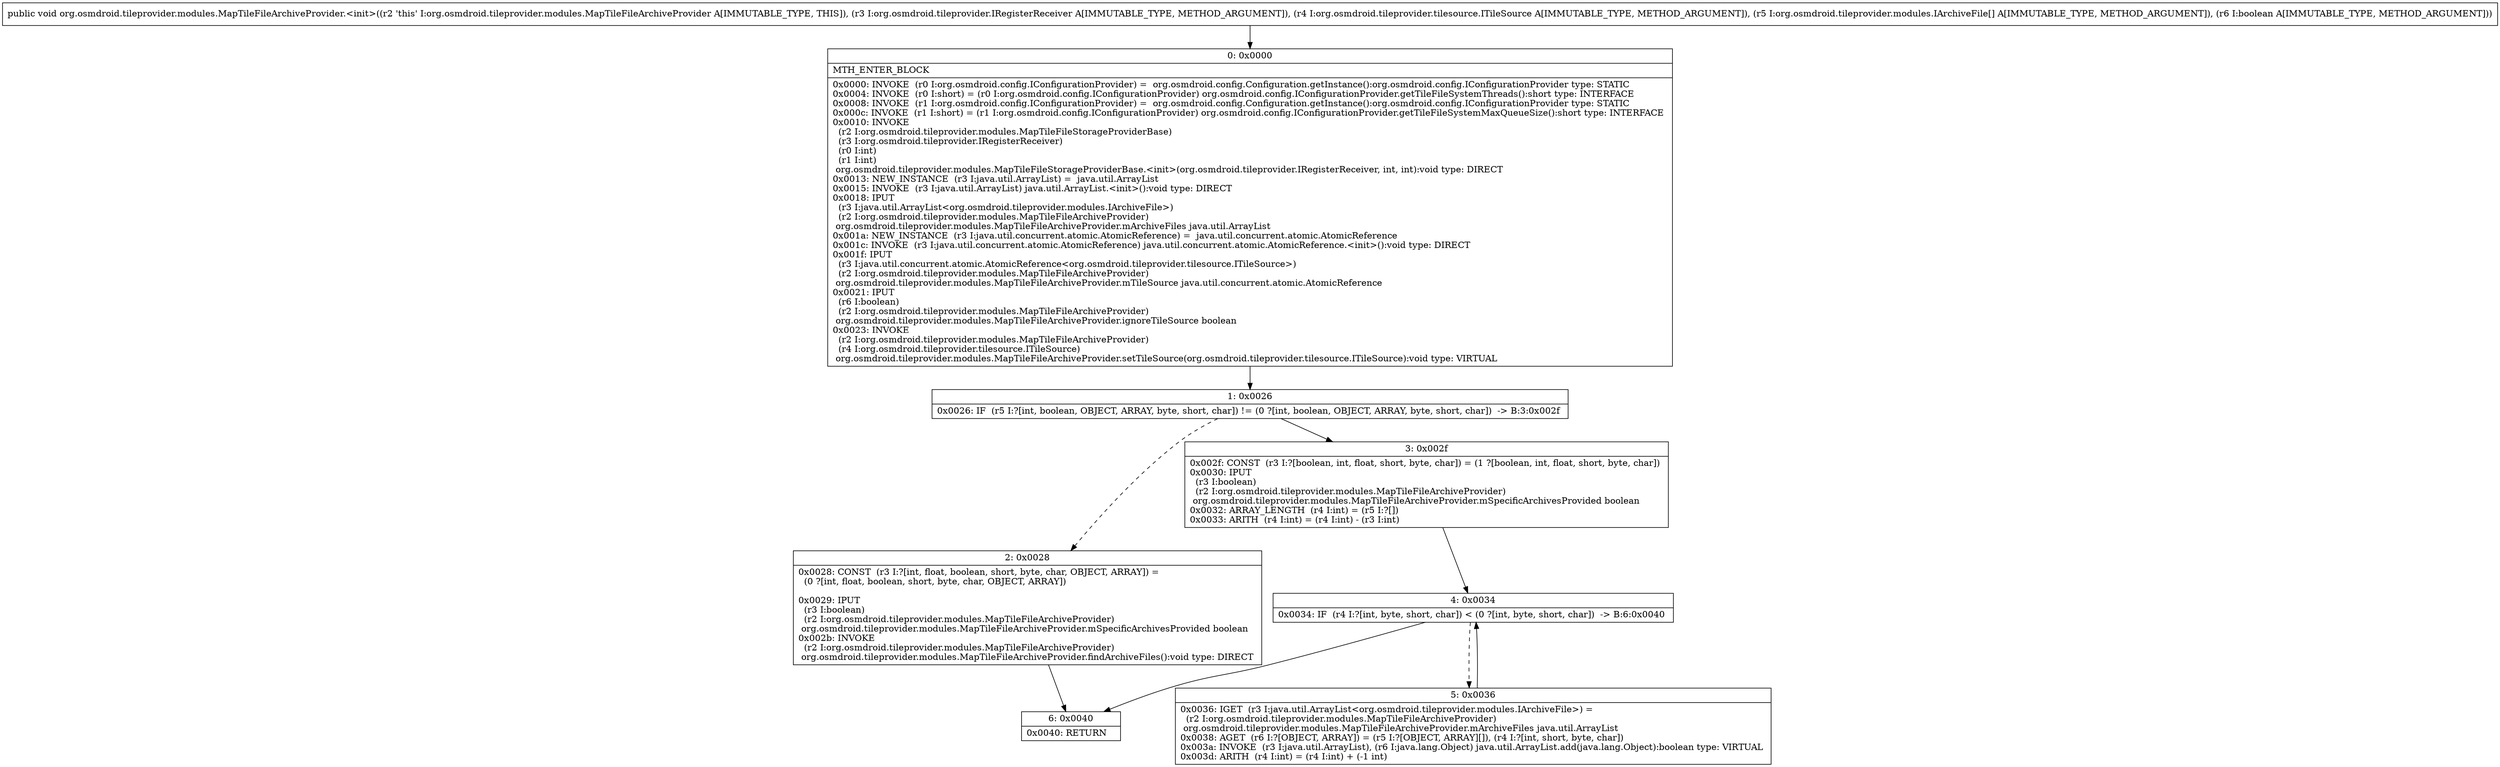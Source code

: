digraph "CFG fororg.osmdroid.tileprovider.modules.MapTileFileArchiveProvider.\<init\>(Lorg\/osmdroid\/tileprovider\/IRegisterReceiver;Lorg\/osmdroid\/tileprovider\/tilesource\/ITileSource;[Lorg\/osmdroid\/tileprovider\/modules\/IArchiveFile;Z)V" {
Node_0 [shape=record,label="{0\:\ 0x0000|MTH_ENTER_BLOCK\l|0x0000: INVOKE  (r0 I:org.osmdroid.config.IConfigurationProvider) =  org.osmdroid.config.Configuration.getInstance():org.osmdroid.config.IConfigurationProvider type: STATIC \l0x0004: INVOKE  (r0 I:short) = (r0 I:org.osmdroid.config.IConfigurationProvider) org.osmdroid.config.IConfigurationProvider.getTileFileSystemThreads():short type: INTERFACE \l0x0008: INVOKE  (r1 I:org.osmdroid.config.IConfigurationProvider) =  org.osmdroid.config.Configuration.getInstance():org.osmdroid.config.IConfigurationProvider type: STATIC \l0x000c: INVOKE  (r1 I:short) = (r1 I:org.osmdroid.config.IConfigurationProvider) org.osmdroid.config.IConfigurationProvider.getTileFileSystemMaxQueueSize():short type: INTERFACE \l0x0010: INVOKE  \l  (r2 I:org.osmdroid.tileprovider.modules.MapTileFileStorageProviderBase)\l  (r3 I:org.osmdroid.tileprovider.IRegisterReceiver)\l  (r0 I:int)\l  (r1 I:int)\l org.osmdroid.tileprovider.modules.MapTileFileStorageProviderBase.\<init\>(org.osmdroid.tileprovider.IRegisterReceiver, int, int):void type: DIRECT \l0x0013: NEW_INSTANCE  (r3 I:java.util.ArrayList) =  java.util.ArrayList \l0x0015: INVOKE  (r3 I:java.util.ArrayList) java.util.ArrayList.\<init\>():void type: DIRECT \l0x0018: IPUT  \l  (r3 I:java.util.ArrayList\<org.osmdroid.tileprovider.modules.IArchiveFile\>)\l  (r2 I:org.osmdroid.tileprovider.modules.MapTileFileArchiveProvider)\l org.osmdroid.tileprovider.modules.MapTileFileArchiveProvider.mArchiveFiles java.util.ArrayList \l0x001a: NEW_INSTANCE  (r3 I:java.util.concurrent.atomic.AtomicReference) =  java.util.concurrent.atomic.AtomicReference \l0x001c: INVOKE  (r3 I:java.util.concurrent.atomic.AtomicReference) java.util.concurrent.atomic.AtomicReference.\<init\>():void type: DIRECT \l0x001f: IPUT  \l  (r3 I:java.util.concurrent.atomic.AtomicReference\<org.osmdroid.tileprovider.tilesource.ITileSource\>)\l  (r2 I:org.osmdroid.tileprovider.modules.MapTileFileArchiveProvider)\l org.osmdroid.tileprovider.modules.MapTileFileArchiveProvider.mTileSource java.util.concurrent.atomic.AtomicReference \l0x0021: IPUT  \l  (r6 I:boolean)\l  (r2 I:org.osmdroid.tileprovider.modules.MapTileFileArchiveProvider)\l org.osmdroid.tileprovider.modules.MapTileFileArchiveProvider.ignoreTileSource boolean \l0x0023: INVOKE  \l  (r2 I:org.osmdroid.tileprovider.modules.MapTileFileArchiveProvider)\l  (r4 I:org.osmdroid.tileprovider.tilesource.ITileSource)\l org.osmdroid.tileprovider.modules.MapTileFileArchiveProvider.setTileSource(org.osmdroid.tileprovider.tilesource.ITileSource):void type: VIRTUAL \l}"];
Node_1 [shape=record,label="{1\:\ 0x0026|0x0026: IF  (r5 I:?[int, boolean, OBJECT, ARRAY, byte, short, char]) != (0 ?[int, boolean, OBJECT, ARRAY, byte, short, char])  \-\> B:3:0x002f \l}"];
Node_2 [shape=record,label="{2\:\ 0x0028|0x0028: CONST  (r3 I:?[int, float, boolean, short, byte, char, OBJECT, ARRAY]) = \l  (0 ?[int, float, boolean, short, byte, char, OBJECT, ARRAY])\l \l0x0029: IPUT  \l  (r3 I:boolean)\l  (r2 I:org.osmdroid.tileprovider.modules.MapTileFileArchiveProvider)\l org.osmdroid.tileprovider.modules.MapTileFileArchiveProvider.mSpecificArchivesProvided boolean \l0x002b: INVOKE  \l  (r2 I:org.osmdroid.tileprovider.modules.MapTileFileArchiveProvider)\l org.osmdroid.tileprovider.modules.MapTileFileArchiveProvider.findArchiveFiles():void type: DIRECT \l}"];
Node_3 [shape=record,label="{3\:\ 0x002f|0x002f: CONST  (r3 I:?[boolean, int, float, short, byte, char]) = (1 ?[boolean, int, float, short, byte, char]) \l0x0030: IPUT  \l  (r3 I:boolean)\l  (r2 I:org.osmdroid.tileprovider.modules.MapTileFileArchiveProvider)\l org.osmdroid.tileprovider.modules.MapTileFileArchiveProvider.mSpecificArchivesProvided boolean \l0x0032: ARRAY_LENGTH  (r4 I:int) = (r5 I:?[]) \l0x0033: ARITH  (r4 I:int) = (r4 I:int) \- (r3 I:int) \l}"];
Node_4 [shape=record,label="{4\:\ 0x0034|0x0034: IF  (r4 I:?[int, byte, short, char]) \< (0 ?[int, byte, short, char])  \-\> B:6:0x0040 \l}"];
Node_5 [shape=record,label="{5\:\ 0x0036|0x0036: IGET  (r3 I:java.util.ArrayList\<org.osmdroid.tileprovider.modules.IArchiveFile\>) = \l  (r2 I:org.osmdroid.tileprovider.modules.MapTileFileArchiveProvider)\l org.osmdroid.tileprovider.modules.MapTileFileArchiveProvider.mArchiveFiles java.util.ArrayList \l0x0038: AGET  (r6 I:?[OBJECT, ARRAY]) = (r5 I:?[OBJECT, ARRAY][]), (r4 I:?[int, short, byte, char]) \l0x003a: INVOKE  (r3 I:java.util.ArrayList), (r6 I:java.lang.Object) java.util.ArrayList.add(java.lang.Object):boolean type: VIRTUAL \l0x003d: ARITH  (r4 I:int) = (r4 I:int) + (\-1 int) \l}"];
Node_6 [shape=record,label="{6\:\ 0x0040|0x0040: RETURN   \l}"];
MethodNode[shape=record,label="{public void org.osmdroid.tileprovider.modules.MapTileFileArchiveProvider.\<init\>((r2 'this' I:org.osmdroid.tileprovider.modules.MapTileFileArchiveProvider A[IMMUTABLE_TYPE, THIS]), (r3 I:org.osmdroid.tileprovider.IRegisterReceiver A[IMMUTABLE_TYPE, METHOD_ARGUMENT]), (r4 I:org.osmdroid.tileprovider.tilesource.ITileSource A[IMMUTABLE_TYPE, METHOD_ARGUMENT]), (r5 I:org.osmdroid.tileprovider.modules.IArchiveFile[] A[IMMUTABLE_TYPE, METHOD_ARGUMENT]), (r6 I:boolean A[IMMUTABLE_TYPE, METHOD_ARGUMENT])) }"];
MethodNode -> Node_0;
Node_0 -> Node_1;
Node_1 -> Node_2[style=dashed];
Node_1 -> Node_3;
Node_2 -> Node_6;
Node_3 -> Node_4;
Node_4 -> Node_5[style=dashed];
Node_4 -> Node_6;
Node_5 -> Node_4;
}

